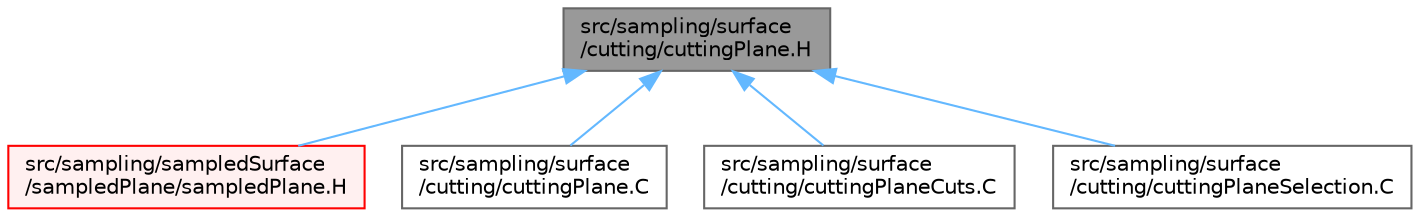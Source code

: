 digraph "src/sampling/surface/cutting/cuttingPlane.H"
{
 // LATEX_PDF_SIZE
  bgcolor="transparent";
  edge [fontname=Helvetica,fontsize=10,labelfontname=Helvetica,labelfontsize=10];
  node [fontname=Helvetica,fontsize=10,shape=box,height=0.2,width=0.4];
  Node1 [id="Node000001",label="src/sampling/surface\l/cutting/cuttingPlane.H",height=0.2,width=0.4,color="gray40", fillcolor="grey60", style="filled", fontcolor="black",tooltip=" "];
  Node1 -> Node2 [id="edge1_Node000001_Node000002",dir="back",color="steelblue1",style="solid",tooltip=" "];
  Node2 [id="Node000002",label="src/sampling/sampledSurface\l/sampledPlane/sampledPlane.H",height=0.2,width=0.4,color="red", fillcolor="#FFF0F0", style="filled",URL="$sampledPlane_8H.html",tooltip=" "];
  Node1 -> Node5 [id="edge2_Node000001_Node000005",dir="back",color="steelblue1",style="solid",tooltip=" "];
  Node5 [id="Node000005",label="src/sampling/surface\l/cutting/cuttingPlane.C",height=0.2,width=0.4,color="grey40", fillcolor="white", style="filled",URL="$cuttingPlane_8C.html",tooltip=" "];
  Node1 -> Node6 [id="edge3_Node000001_Node000006",dir="back",color="steelblue1",style="solid",tooltip=" "];
  Node6 [id="Node000006",label="src/sampling/surface\l/cutting/cuttingPlaneCuts.C",height=0.2,width=0.4,color="grey40", fillcolor="white", style="filled",URL="$cuttingPlaneCuts_8C.html",tooltip=" "];
  Node1 -> Node7 [id="edge4_Node000001_Node000007",dir="back",color="steelblue1",style="solid",tooltip=" "];
  Node7 [id="Node000007",label="src/sampling/surface\l/cutting/cuttingPlaneSelection.C",height=0.2,width=0.4,color="grey40", fillcolor="white", style="filled",URL="$cuttingPlaneSelection_8C.html",tooltip=" "];
}

